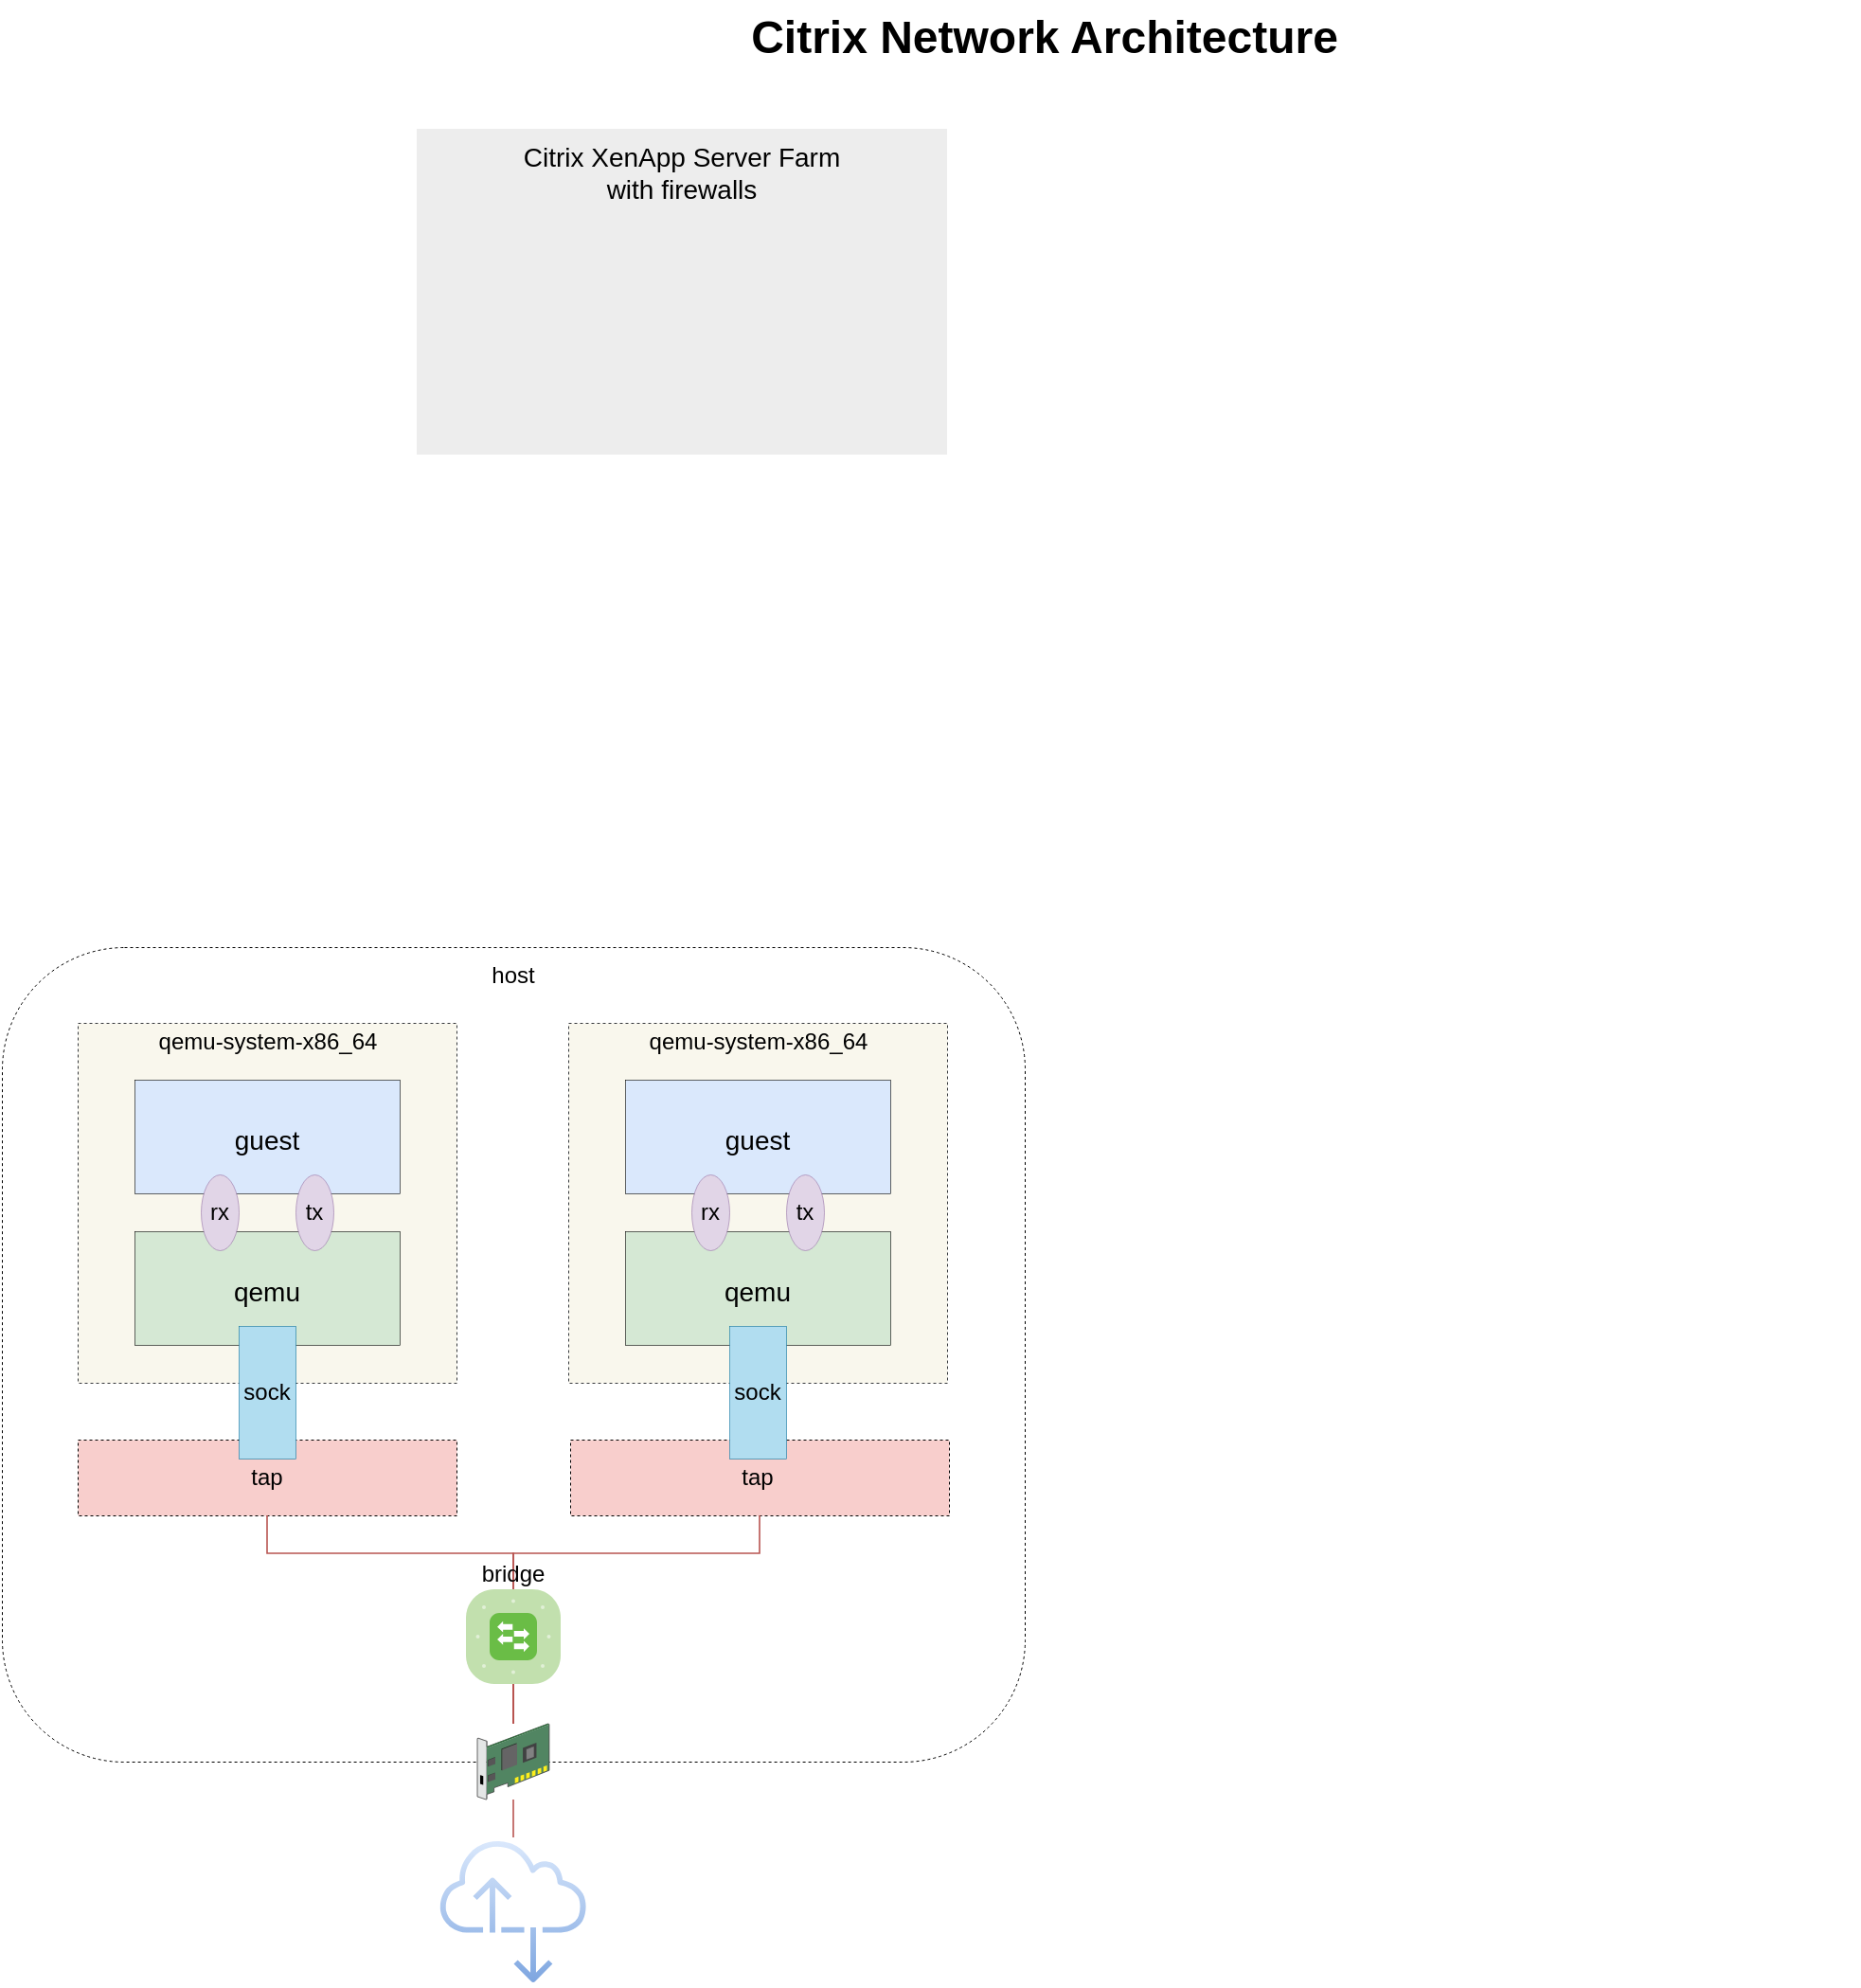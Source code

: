 <mxfile version="21.0.6" type="github">
  <diagram name="Page-1" id="e3a06f82-3646-2815-327d-82caf3d4e204">
    <mxGraphModel dx="1226" dy="678" grid="1" gridSize="10" guides="1" tooltips="1" connect="1" arrows="1" fold="1" page="1" pageScale="1.5" pageWidth="1169" pageHeight="826" background="none" math="0" shadow="0">
      <root>
        <mxCell id="0" style=";html=1;" />
        <mxCell id="1" style=";html=1;" parent="0" />
        <mxCell id="sc8MJLwOmtzSrlmjD8fI-22" value="" style="rounded=1;whiteSpace=wrap;html=1;strokeWidth=0.5;dashed=1;" vertex="1" parent="1">
          <mxGeometry x="380" y="530" width="540" height="430" as="geometry" />
        </mxCell>
        <mxCell id="sc8MJLwOmtzSrlmjD8fI-8" value="" style="rounded=0;whiteSpace=wrap;html=1;strokeWidth=0.5;dashed=1;fillColor=#f9f7ed;strokeColor=#36393d;" vertex="1" parent="1">
          <mxGeometry x="420" y="570" width="200" height="190" as="geometry" />
        </mxCell>
        <mxCell id="6a7d8f32e03d9370-61" value="&lt;div&gt;&lt;br&gt;&lt;/div&gt;" style="whiteSpace=wrap;html=1;fillColor=#f8cecc;fontSize=14;strokeColor=default;verticalAlign=top;strokeWidth=0.5;dashed=1;" parent="1" vertex="1">
          <mxGeometry x="420" y="790" width="200" height="40" as="geometry" />
        </mxCell>
        <mxCell id="6a7d8f32e03d9370-60" value="&lt;br&gt;&lt;div&gt;qemu&lt;/div&gt;" style="whiteSpace=wrap;html=1;fillColor=#d5e8d4;fontSize=14;strokeColor=default;verticalAlign=top;strokeWidth=0.3;" parent="1" vertex="1">
          <mxGeometry x="450" y="680" width="140" height="60" as="geometry" />
        </mxCell>
        <mxCell id="6a7d8f32e03d9370-59" value="Citrix XenApp Server Farm&lt;div&gt;with firewalls&lt;/div&gt;" style="whiteSpace=wrap;html=1;fillColor=#EDEDED;fontSize=14;strokeColor=none;verticalAlign=top;" parent="1" vertex="1">
          <mxGeometry x="599" y="98" width="280" height="172" as="geometry" />
        </mxCell>
        <mxCell id="6a7d8f32e03d9370-58" value="&lt;br&gt;&lt;div&gt;guest&lt;/div&gt;" style="whiteSpace=wrap;html=1;fillColor=#dae8fc;fontSize=14;strokeColor=default;verticalAlign=top;strokeWidth=0.3;comic=0;" parent="1" vertex="1">
          <mxGeometry x="450" y="600" width="140" height="60" as="geometry" />
        </mxCell>
        <mxCell id="6a7d8f32e03d9370-62" value="Citrix Network Architecture" style="text;strokeColor=none;fillColor=none;html=1;fontSize=24;fontStyle=1;verticalAlign=middle;align=center;" parent="1" vertex="1">
          <mxGeometry x="499" y="30" width="861" height="40" as="geometry" />
        </mxCell>
        <mxCell id="sc8MJLwOmtzSrlmjD8fI-1" value="rx" style="ellipse;whiteSpace=wrap;html=1;strokeWidth=0.3;fillColor=#e1d5e7;strokeColor=#9673a6;" vertex="1" parent="1">
          <mxGeometry x="485" y="650" width="20" height="40" as="geometry" />
        </mxCell>
        <mxCell id="sc8MJLwOmtzSrlmjD8fI-3" value="tx" style="ellipse;whiteSpace=wrap;html=1;strokeWidth=0.3;fillColor=#e1d5e7;strokeColor=#9673a6;" vertex="1" parent="1">
          <mxGeometry x="535" y="650" width="20" height="40" as="geometry" />
        </mxCell>
        <mxCell id="sc8MJLwOmtzSrlmjD8fI-6" value="sock" style="rounded=0;whiteSpace=wrap;html=1;strokeWidth=0.3;fillColor=#b1ddf0;strokeColor=#10739e;" vertex="1" parent="1">
          <mxGeometry x="505" y="730" width="30" height="70" as="geometry" />
        </mxCell>
        <mxCell id="sc8MJLwOmtzSrlmjD8fI-11" value="qemu-system-x86_64" style="text;html=1;strokeColor=none;fillColor=none;align=center;verticalAlign=middle;whiteSpace=wrap;rounded=0;" vertex="1" parent="1">
          <mxGeometry x="454.5" y="570" width="131" height="20" as="geometry" />
        </mxCell>
        <mxCell id="sc8MJLwOmtzSrlmjD8fI-12" value="&lt;div&gt;tap&lt;/div&gt;" style="text;html=1;strokeColor=none;fillColor=none;align=center;verticalAlign=middle;whiteSpace=wrap;rounded=0;" vertex="1" parent="1">
          <mxGeometry x="505" y="800" width="30" height="20" as="geometry" />
        </mxCell>
        <mxCell id="sc8MJLwOmtzSrlmjD8fI-13" value="" style="rounded=0;whiteSpace=wrap;html=1;strokeWidth=0.5;dashed=1;fillColor=#f9f7ed;strokeColor=#36393d;" vertex="1" parent="1">
          <mxGeometry x="679" y="570" width="200" height="190" as="geometry" />
        </mxCell>
        <mxCell id="sc8MJLwOmtzSrlmjD8fI-14" value="&lt;div&gt;&lt;br&gt;&lt;/div&gt;" style="whiteSpace=wrap;html=1;fillColor=#f8cecc;fontSize=14;strokeColor=default;verticalAlign=top;strokeWidth=0.5;dashed=1;" vertex="1" parent="1">
          <mxGeometry x="680" y="790" width="200" height="40" as="geometry" />
        </mxCell>
        <mxCell id="sc8MJLwOmtzSrlmjD8fI-15" value="&lt;br&gt;&lt;div&gt;qemu&lt;/div&gt;" style="whiteSpace=wrap;html=1;fillColor=#d5e8d4;fontSize=14;strokeColor=default;verticalAlign=top;strokeWidth=0.3;" vertex="1" parent="1">
          <mxGeometry x="709" y="680" width="140" height="60" as="geometry" />
        </mxCell>
        <mxCell id="sc8MJLwOmtzSrlmjD8fI-16" value="&lt;br&gt;&lt;div&gt;guest&lt;/div&gt;" style="whiteSpace=wrap;html=1;fillColor=#dae8fc;fontSize=14;strokeColor=default;verticalAlign=top;strokeWidth=0.3;" vertex="1" parent="1">
          <mxGeometry x="709" y="600" width="140" height="60" as="geometry" />
        </mxCell>
        <mxCell id="sc8MJLwOmtzSrlmjD8fI-17" value="rx" style="ellipse;whiteSpace=wrap;html=1;strokeWidth=0.3;fillColor=#e1d5e7;strokeColor=#9673a6;" vertex="1" parent="1">
          <mxGeometry x="744" y="650" width="20" height="40" as="geometry" />
        </mxCell>
        <mxCell id="sc8MJLwOmtzSrlmjD8fI-18" value="tx" style="ellipse;whiteSpace=wrap;html=1;strokeWidth=0.3;fillColor=#e1d5e7;strokeColor=#9673a6;" vertex="1" parent="1">
          <mxGeometry x="794" y="650" width="20" height="40" as="geometry" />
        </mxCell>
        <mxCell id="sc8MJLwOmtzSrlmjD8fI-19" value="sock" style="rounded=0;whiteSpace=wrap;html=1;strokeWidth=0.3;fillColor=#b1ddf0;strokeColor=#10739e;" vertex="1" parent="1">
          <mxGeometry x="764" y="730" width="30" height="70" as="geometry" />
        </mxCell>
        <mxCell id="sc8MJLwOmtzSrlmjD8fI-20" value="qemu-system-x86_64" style="text;html=1;strokeColor=none;fillColor=none;align=center;verticalAlign=middle;whiteSpace=wrap;rounded=0;" vertex="1" parent="1">
          <mxGeometry x="713.5" y="570" width="131" height="20" as="geometry" />
        </mxCell>
        <mxCell id="sc8MJLwOmtzSrlmjD8fI-21" value="&lt;div&gt;tap&lt;/div&gt;" style="text;html=1;strokeColor=none;fillColor=none;align=center;verticalAlign=middle;whiteSpace=wrap;rounded=0;" vertex="1" parent="1">
          <mxGeometry x="764" y="800" width="30" height="20" as="geometry" />
        </mxCell>
        <mxCell id="sc8MJLwOmtzSrlmjD8fI-23" value="host" style="text;html=1;strokeColor=none;fillColor=none;align=center;verticalAlign=middle;whiteSpace=wrap;rounded=0;" vertex="1" parent="1">
          <mxGeometry x="620" y="530" width="60" height="30" as="geometry" />
        </mxCell>
        <mxCell id="sc8MJLwOmtzSrlmjD8fI-24" value="" style="verticalLabelPosition=bottom;sketch=0;html=1;fillColor=#6ABD46;strokeColor=#ffffff;verticalAlign=top;align=center;points=[[0.085,0.085,0],[0.915,0.085,0],[0.915,0.915,0],[0.085,0.915,0],[0.25,0,0],[0.5,0,0],[0.75,0,0],[1,0.25,0],[1,0.5,0],[1,0.75,0],[0.75,1,0],[0.5,1,0],[0.25,1,0],[0,0.75,0],[0,0.5,0],[0,0.25,0]];pointerEvents=1;shape=mxgraph.cisco_safe.compositeIcon;bgIcon=mxgraph.cisco_safe.architecture.generic_appliance;resIcon=mxgraph.cisco_safe.architecture.switch;" vertex="1" parent="1">
          <mxGeometry x="625" y="869" width="50" height="50" as="geometry" />
        </mxCell>
        <mxCell id="sc8MJLwOmtzSrlmjD8fI-26" value="" style="shadow=0;dashed=0;html=1;labelPosition=center;verticalLabelPosition=bottom;verticalAlign=top;align=center;outlineConnect=0;shape=mxgraph.veeam.3d.network_card;" vertex="1" parent="1">
          <mxGeometry x="631" y="940" width="38" height="40" as="geometry" />
        </mxCell>
        <mxCell id="sc8MJLwOmtzSrlmjD8fI-30" value="" style="endArrow=none;html=1;rounded=0;entryX=0.5;entryY=1;entryDx=0;entryDy=0;exitX=0.5;exitY=0;exitDx=0;exitDy=0;exitPerimeter=0;strokeWidth=0.8;fillColor=#f8cecc;gradientColor=#ea6b66;strokeColor=#b85450;" edge="1" parent="1" source="sc8MJLwOmtzSrlmjD8fI-24" target="6a7d8f32e03d9370-61">
          <mxGeometry width="50" height="50" relative="1" as="geometry">
            <mxPoint x="680" y="800" as="sourcePoint" />
            <mxPoint x="730" y="750" as="targetPoint" />
            <Array as="points">
              <mxPoint x="650" y="850" />
              <mxPoint x="520" y="850" />
            </Array>
          </mxGeometry>
        </mxCell>
        <mxCell id="sc8MJLwOmtzSrlmjD8fI-32" value="" style="endArrow=none;html=1;rounded=0;exitX=0.5;exitY=0;exitDx=0;exitDy=0;exitPerimeter=0;entryX=0.5;entryY=1;entryDx=0;entryDy=0;strokeWidth=0.8;fillColor=#f8cecc;gradientColor=#ea6b66;strokeColor=#b85450;" edge="1" parent="1" source="sc8MJLwOmtzSrlmjD8fI-24" target="sc8MJLwOmtzSrlmjD8fI-14">
          <mxGeometry width="50" height="50" relative="1" as="geometry">
            <mxPoint x="680" y="800" as="sourcePoint" />
            <mxPoint x="730" y="750" as="targetPoint" />
            <Array as="points">
              <mxPoint x="650" y="850" />
              <mxPoint x="780" y="850" />
            </Array>
          </mxGeometry>
        </mxCell>
        <mxCell id="sc8MJLwOmtzSrlmjD8fI-33" value="" style="endArrow=none;html=1;rounded=0;entryX=0.5;entryY=1;entryDx=0;entryDy=0;entryPerimeter=0;fillColor=#f8cecc;gradientColor=#ea6b66;strokeColor=#b85450;" edge="1" parent="1" source="sc8MJLwOmtzSrlmjD8fI-26" target="sc8MJLwOmtzSrlmjD8fI-24">
          <mxGeometry width="50" height="50" relative="1" as="geometry">
            <mxPoint x="650" y="940" as="sourcePoint" />
            <mxPoint x="730" y="750" as="targetPoint" />
          </mxGeometry>
        </mxCell>
        <mxCell id="sc8MJLwOmtzSrlmjD8fI-36" value="" style="sketch=0;outlineConnect=0;gradientColor=#7ea6e0;fillColor=#dae8fc;strokeColor=#6c8ebf;dashed=0;verticalLabelPosition=bottom;verticalAlign=top;align=center;html=1;fontSize=12;fontStyle=0;aspect=fixed;pointerEvents=1;shape=mxgraph.aws4.internet_alt2;" vertex="1" parent="1">
          <mxGeometry x="611" y="1000" width="78" height="78" as="geometry" />
        </mxCell>
        <mxCell id="sc8MJLwOmtzSrlmjD8fI-37" value="" style="endArrow=none;html=1;rounded=0;fillColor=#f8cecc;gradientColor=#ea6b66;strokeColor=#b85450;strokeWidth=0.8;" edge="1" parent="1" target="sc8MJLwOmtzSrlmjD8fI-26">
          <mxGeometry width="50" height="50" relative="1" as="geometry">
            <mxPoint x="650" y="1000" as="sourcePoint" />
            <mxPoint x="730" y="830" as="targetPoint" />
          </mxGeometry>
        </mxCell>
        <mxCell id="sc8MJLwOmtzSrlmjD8fI-39" value="bridge" style="text;html=1;strokeColor=none;fillColor=none;align=center;verticalAlign=middle;whiteSpace=wrap;rounded=0;" vertex="1" parent="1">
          <mxGeometry x="625" y="851" width="50" height="20" as="geometry" />
        </mxCell>
      </root>
    </mxGraphModel>
  </diagram>
</mxfile>
